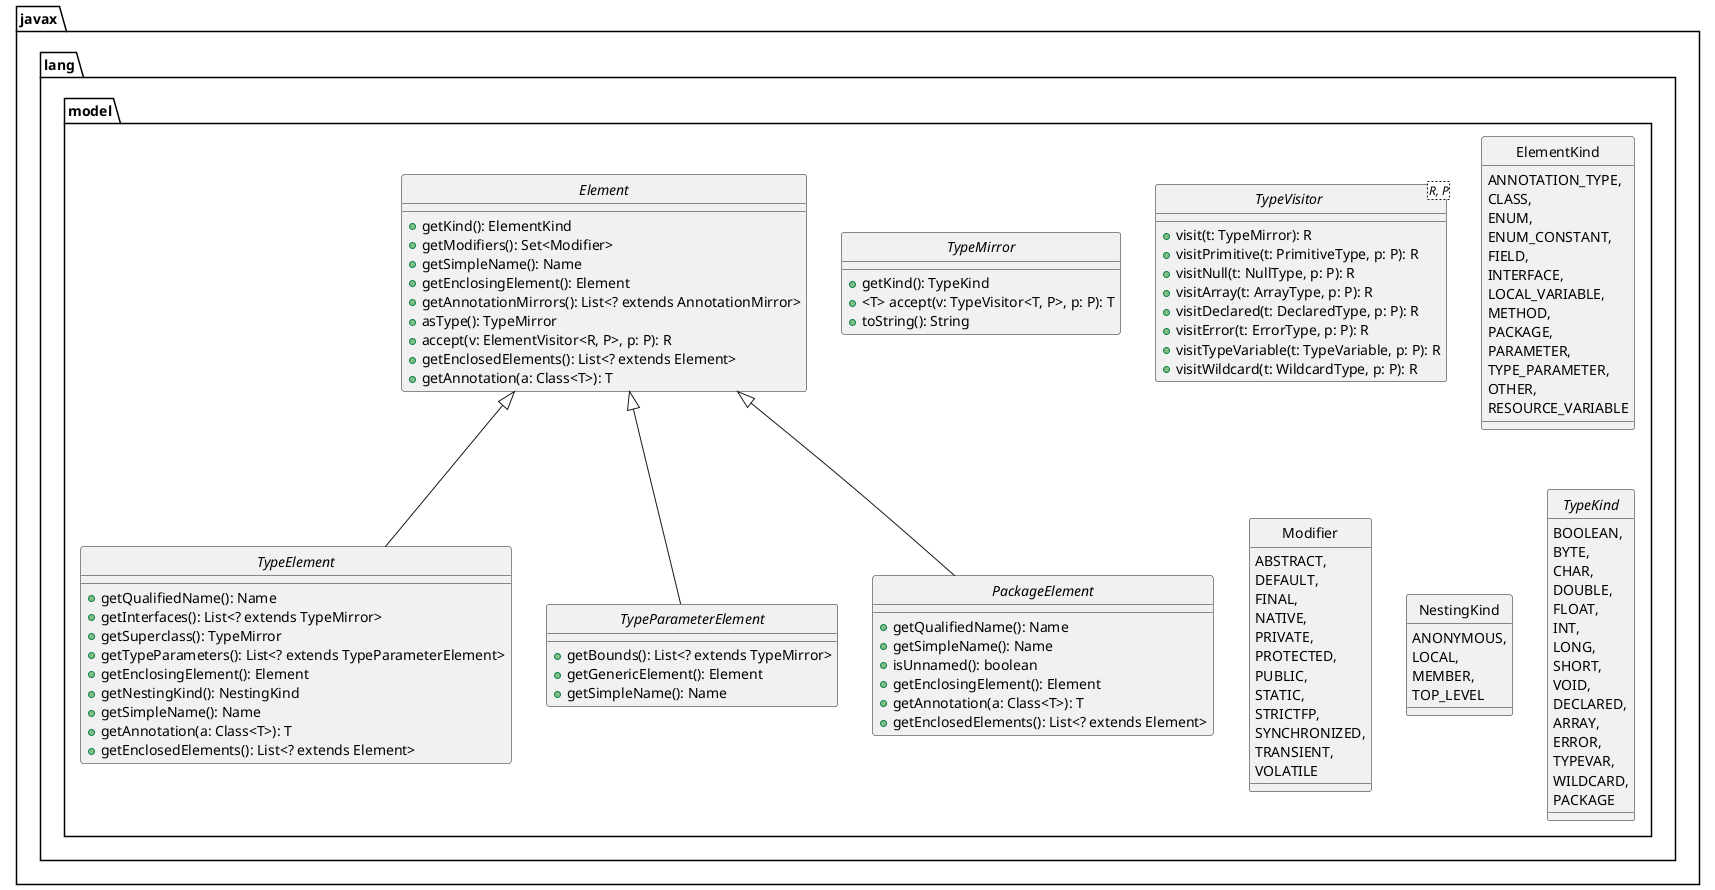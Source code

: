 @startuml
skinparam style strictuml

package javax.lang.model {
    interface Element {
        + getKind(): ElementKind
        + getModifiers(): Set<Modifier>
        + getSimpleName(): Name
        + getEnclosingElement(): Element
        + getAnnotationMirrors(): List<? extends AnnotationMirror>
        + asType(): TypeMirror
        + accept(v: ElementVisitor<R, P>, p: P): R
        + getEnclosedElements(): List<? extends Element>
        + getAnnotation(a: Class<T>): T
    }
    interface TypeMirror {
        + getKind(): TypeKind
        + <T> accept(v: TypeVisitor<T, P>, p: P): T
        + toString(): String
    }
    interface TypeVisitor<R, P> {
        + visit(t: TypeMirror): R
        + visitPrimitive(t: PrimitiveType, p: P): R
        + visitNull(t: NullType, p: P): R
        + visitArray(t: ArrayType, p: P): R
        + visitDeclared(t: DeclaredType, p: P): R
        + visitError(t: ErrorType, p: P): R
        + visitTypeVariable(t: TypeVariable, p: P): R
        + visitWildcard(t: WildcardType, p: P): R
    }
    interface TypeElement extends Element {
        + getQualifiedName(): Name
        + getInterfaces(): List<? extends TypeMirror>
        + getSuperclass(): TypeMirror
        + getTypeParameters(): List<? extends TypeParameterElement>
        + getEnclosingElement(): Element
        + getNestingKind(): NestingKind
        + getSimpleName(): Name
        + getAnnotation(a: Class<T>): T
        + getEnclosedElements(): List<? extends Element>
    }
    interface TypeParameterElement extends Element {
        + getBounds(): List<? extends TypeMirror>
        + getGenericElement(): Element
        + getSimpleName(): Name
    }
    enum ElementKind {
        ANNOTATION_TYPE,
        CLASS,
        ENUM,
        ENUM_CONSTANT,
        FIELD,
        INTERFACE,
        LOCAL_VARIABLE,
        METHOD,
        PACKAGE,
        PARAMETER,
        TYPE_PARAMETER,
        OTHER,
        RESOURCE_VARIABLE
    }
    enum Modifier {
        ABSTRACT,
        DEFAULT,
        FINAL,
        NATIVE,
        PRIVATE,
        PROTECTED,
        PUBLIC,
        STATIC,
        STRICTFP,
        SYNCHRONIZED,
        TRANSIENT,
        VOLATILE
    }
    enum NestingKind {
        ANONYMOUS,
        LOCAL,
        MEMBER,
        TOP_LEVEL
    }
    interface TypeKind {
        BOOLEAN,
        BYTE,
        CHAR,
        DOUBLE,
        FLOAT,
        INT,
        LONG,
        SHORT,
        VOID,
        DECLARED,
        ARRAY,
        ERROR,
        TYPEVAR,
        WILDCARD,
        PACKAGE
    }
    interface PackageElement extends Element {
        + getQualifiedName(): Name
        + getSimpleName(): Name
        + isUnnamed(): boolean
        + getEnclosingElement(): Element
        + getAnnotation(a: Class<T>): T
        + getEnclosedElements(): List<? extends Element>
    }

@enduml